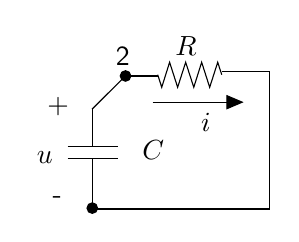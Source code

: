 \begin{tikzpicture}[y=-1cm]
\sf
\draw[black] (5.411,3.462) -- (5.36,3.304) -- (5.258,3.622) -- (5.156,3.304) -- (5.056,3.622) -- (4.953,3.304) -- (4.851,3.622) -- (4.749,3.304) -- (4.649,3.622) -- (4.598,3.462);
\filldraw[black] (4.189,3.478) circle (0.067cm);
\filldraw[black] (3.767,5.156) circle (0.067cm);
\draw[black] (4.6,3.478) -- (4.189,3.478);
\draw[black] (4.187,3.478) -- (3.764,3.9);
\draw[arrows=-triangle 45,black] (4.533,3.811) -- (5.689,3.811);
\path (4.956,3.222) node[text=black,anchor=base] {$R$};
\path (4.278,4.533) node[text=black,anchor=base west] {$C$};
\path (3.333,3.956) node[text=black,anchor=base] {+};
\path (3.322,5.1) node[text=black,anchor=base] {-};
\path (3.389,4.589) node[text=black,anchor=base east] {$u$};
\path (4.156,3.344) node[text=black,anchor=base] {2};
\path (5.211,4.178) node[text=black,anchor=base] {$i$};
\draw (3.453,4.373) -- (4.089,4.373);
\draw (3.453,4.529) -- (4.089,4.529);
\draw (3.771,4.531) -- (3.771,5.167);
\draw (3.771,3.896) -- (3.771,4.373);
\draw (3.778,5.167) -- (6.022,5.167) -- (6.022,3.422) -- (5.411,3.422);

\end{tikzpicture}%

%% Configure (x)emacs for this file ...
%% Local Variables:
%% mode: latex
%% End: